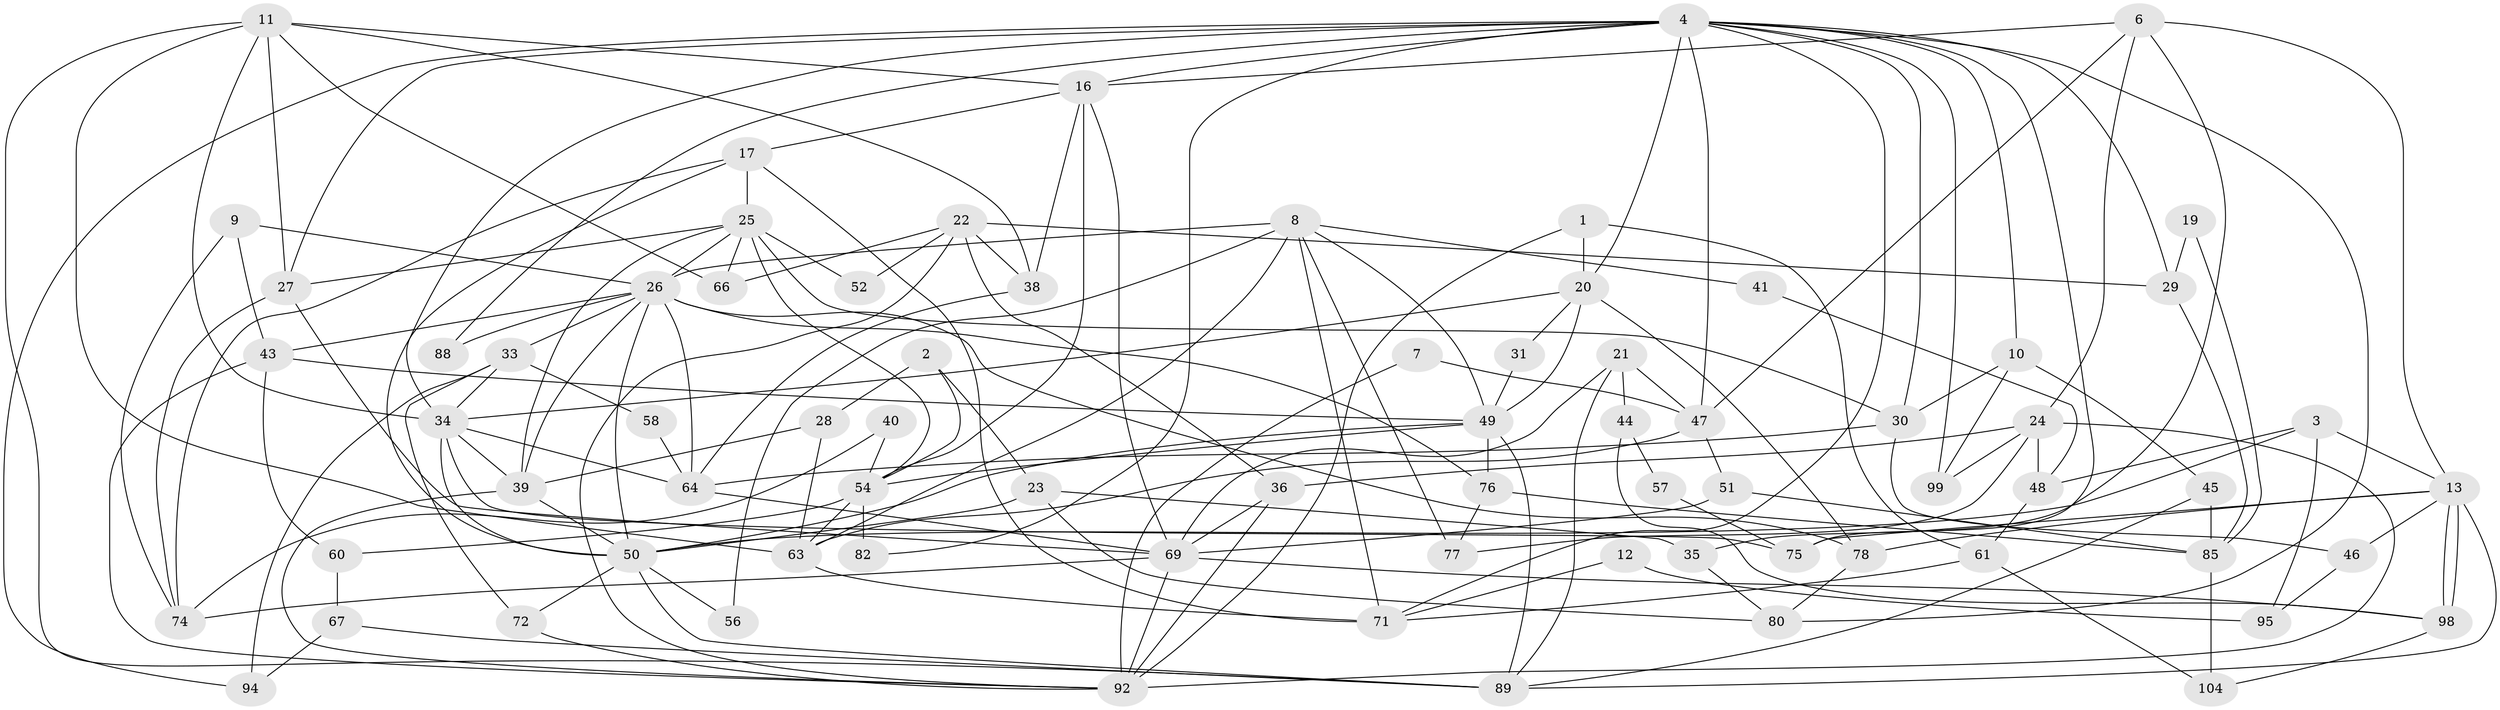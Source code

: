 // original degree distribution, {3: 0.2616822429906542, 4: 0.2336448598130841, 5: 0.18691588785046728, 2: 0.16822429906542055, 8: 0.018691588785046728, 7: 0.04672897196261682, 6: 0.07476635514018691, 9: 0.009345794392523364}
// Generated by graph-tools (version 1.1) at 2025/18/03/04/25 18:18:39]
// undirected, 74 vertices, 173 edges
graph export_dot {
graph [start="1"]
  node [color=gray90,style=filled];
  1;
  2;
  3;
  4 [super="+5+14"];
  6 [super="+18"];
  7;
  8 [super="+93"];
  9;
  10 [super="+86"];
  11 [super="+101+15+97"];
  12;
  13;
  16;
  17 [super="+91"];
  19;
  20 [super="+68"];
  21;
  22;
  23;
  24 [super="+37"];
  25 [super="+96+32"];
  26 [super="+103"];
  27;
  28;
  29;
  30;
  31;
  33;
  34 [super="+87+65"];
  35 [super="+53"];
  36 [super="+59"];
  38 [super="+107"];
  39 [super="+42+100"];
  40;
  41;
  43;
  44;
  45;
  46;
  47 [super="+55+81"];
  48;
  49 [super="+79"];
  50 [super="+84"];
  51;
  52;
  54 [super="+62"];
  56;
  57;
  58;
  60;
  61 [super="+73"];
  63;
  64;
  66;
  67;
  69 [super="+70"];
  71 [super="+106"];
  72;
  74;
  75;
  76;
  77;
  78;
  80;
  82;
  85 [super="+102"];
  88;
  89;
  92;
  94;
  95;
  98;
  99;
  104;
  1 -- 92;
  1 -- 61;
  1 -- 20;
  2 -- 23;
  2 -- 28;
  2 -- 54;
  3 -- 50;
  3 -- 13;
  3 -- 48;
  3 -- 95;
  4 -- 16;
  4 -- 75;
  4 -- 82;
  4 -- 99;
  4 -- 20 [weight=2];
  4 -- 10;
  4 -- 34;
  4 -- 71;
  4 -- 47;
  4 -- 80;
  4 -- 30;
  4 -- 88;
  4 -- 27;
  4 -- 29;
  4 -- 94;
  6 -- 13;
  6 -- 24;
  6 -- 35;
  6 -- 16;
  6 -- 47;
  7 -- 92;
  7 -- 47;
  8 -- 49;
  8 -- 63;
  8 -- 26;
  8 -- 71;
  8 -- 41;
  8 -- 56;
  8 -- 77;
  9 -- 74;
  9 -- 43;
  9 -- 26;
  10 -- 99;
  10 -- 30;
  10 -- 45;
  11 -- 27;
  11 -- 63;
  11 -- 16;
  11 -- 89;
  11 -- 34;
  11 -- 66;
  11 -- 38;
  12 -- 95;
  12 -- 71;
  13 -- 98;
  13 -- 98;
  13 -- 89;
  13 -- 46;
  13 -- 75;
  13 -- 78;
  16 -- 54;
  16 -- 17;
  16 -- 38;
  16 -- 69;
  17 -- 25 [weight=2];
  17 -- 74;
  17 -- 71 [weight=2];
  17 -- 50;
  19 -- 29;
  19 -- 85;
  20 -- 78;
  20 -- 34;
  20 -- 31;
  20 -- 49;
  21 -- 89;
  21 -- 44;
  21 -- 47;
  21 -- 69;
  22 -- 29;
  22 -- 92;
  22 -- 52;
  22 -- 66;
  22 -- 36;
  22 -- 38;
  23 -- 80;
  23 -- 50;
  23 -- 35;
  24 -- 92;
  24 -- 48;
  24 -- 99;
  24 -- 77;
  24 -- 36;
  25 -- 39;
  25 -- 30;
  25 -- 26;
  25 -- 54;
  25 -- 66;
  25 -- 27;
  25 -- 52;
  26 -- 43;
  26 -- 64;
  26 -- 33;
  26 -- 39;
  26 -- 76 [weight=2];
  26 -- 78;
  26 -- 88;
  26 -- 50;
  27 -- 74;
  27 -- 69;
  28 -- 63;
  28 -- 39;
  29 -- 85;
  30 -- 64;
  30 -- 46;
  31 -- 49;
  33 -- 58;
  33 -- 72;
  33 -- 94;
  33 -- 34;
  34 -- 39 [weight=2];
  34 -- 64;
  34 -- 75;
  34 -- 50;
  35 -- 80;
  36 -- 69;
  36 -- 92;
  38 -- 64;
  39 -- 50;
  39 -- 92;
  40 -- 74;
  40 -- 54;
  41 -- 48;
  43 -- 92;
  43 -- 49;
  43 -- 60;
  44 -- 98;
  44 -- 57;
  45 -- 89;
  45 -- 85 [weight=2];
  46 -- 95;
  47 -- 51;
  47 -- 63;
  48 -- 61;
  49 -- 89;
  49 -- 54;
  49 -- 50;
  49 -- 76;
  50 -- 89;
  50 -- 56;
  50 -- 72;
  51 -- 85;
  51 -- 69;
  54 -- 63;
  54 -- 60;
  54 -- 82;
  57 -- 75;
  58 -- 64;
  60 -- 67;
  61 -- 104;
  61 -- 71;
  63 -- 71;
  64 -- 69;
  67 -- 94;
  67 -- 89;
  69 -- 98;
  69 -- 74;
  69 -- 92;
  72 -- 92;
  76 -- 77;
  76 -- 85;
  78 -- 80;
  85 -- 104;
  98 -- 104;
}
